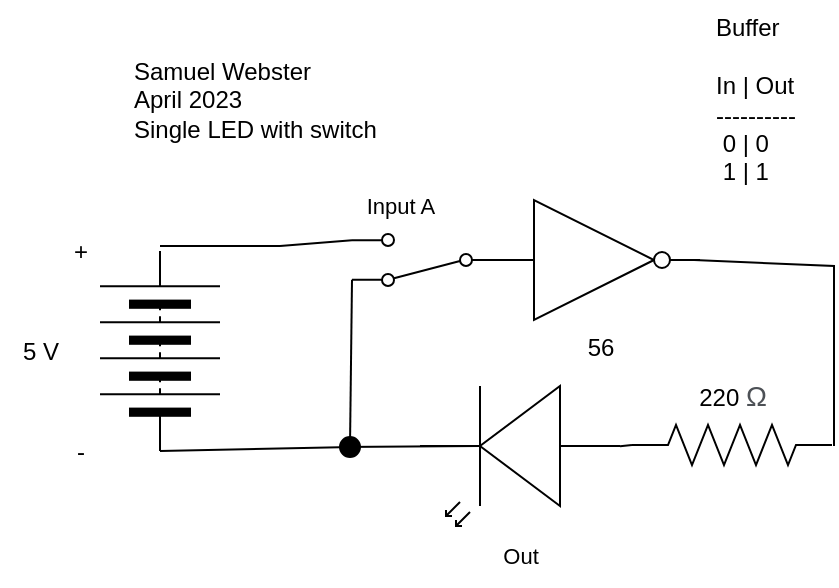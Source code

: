 <mxfile>
    <diagram id="b5PoYPhxwRY9seEpg1i3" name="Page-1">
        <mxGraphModel dx="912" dy="614" grid="1" gridSize="10" guides="1" tooltips="1" connect="1" arrows="1" fold="1" page="1" pageScale="1" pageWidth="827" pageHeight="1169" math="0" shadow="0">
            <root>
                <mxCell id="0"/>
                <mxCell id="1" parent="0"/>
                <mxCell id="12" style="edgeStyle=none;html=1;exitX=0;exitY=0.5;exitDx=0;exitDy=0;endArrow=none;endFill=0;startArrow=none;" parent="1" source="30" edge="1">
                    <mxGeometry relative="1" as="geometry">
                        <mxPoint x="320" y="330" as="targetPoint"/>
                    </mxGeometry>
                </mxCell>
                <mxCell id="2" value="" style="pointerEvents=1;verticalLabelPosition=bottom;shadow=0;dashed=0;align=center;html=1;verticalAlign=top;shape=mxgraph.electrical.miscellaneous.batteryStack;rotation=-90;" parent="1" vertex="1">
                    <mxGeometry x="110" y="252.5" width="100" height="60" as="geometry"/>
                </mxCell>
                <mxCell id="13" style="edgeStyle=none;html=1;endArrow=none;endFill=0;" parent="1" edge="1">
                    <mxGeometry relative="1" as="geometry">
                        <mxPoint x="497" y="280" as="targetPoint"/>
                        <mxPoint x="497" y="330" as="sourcePoint"/>
                    </mxGeometry>
                </mxCell>
                <mxCell id="3" value="" style="pointerEvents=1;verticalLabelPosition=bottom;shadow=0;dashed=0;align=center;html=1;verticalAlign=top;shape=mxgraph.electrical.resistors.resistor_2;rotation=0;" parent="1" vertex="1">
                    <mxGeometry x="396" y="319.5" width="100" height="20" as="geometry"/>
                </mxCell>
                <mxCell id="27" style="edgeStyle=none;html=1;exitX=0;exitY=0.57;exitDx=0;exitDy=0;exitPerimeter=0;entryX=0;entryY=0.5;entryDx=0;entryDy=0;entryPerimeter=0;endArrow=none;endFill=0;" parent="1" source="4" target="3" edge="1">
                    <mxGeometry relative="1" as="geometry"/>
                </mxCell>
                <mxCell id="4" value="" style="verticalLabelPosition=bottom;shadow=0;dashed=0;align=center;html=1;verticalAlign=top;shape=mxgraph.electrical.opto_electronics.led_2;pointerEvents=1;rotation=-180;" parent="1" vertex="1">
                    <mxGeometry x="290" y="300" width="100" height="70" as="geometry"/>
                </mxCell>
                <mxCell id="5" value="+" style="text;html=1;align=center;verticalAlign=middle;resizable=0;points=[];autosize=1;strokeColor=none;fillColor=none;" parent="1" vertex="1">
                    <mxGeometry x="105" y="217.5" width="30" height="30" as="geometry"/>
                </mxCell>
                <mxCell id="6" value="-" style="text;html=1;align=center;verticalAlign=middle;resizable=0;points=[];autosize=1;strokeColor=none;fillColor=none;" parent="1" vertex="1">
                    <mxGeometry x="105" y="317.5" width="30" height="30" as="geometry"/>
                </mxCell>
                <mxCell id="7" value="5 V" style="text;html=1;align=center;verticalAlign=middle;resizable=0;points=[];autosize=1;strokeColor=none;fillColor=none;" parent="1" vertex="1">
                    <mxGeometry x="80" y="267.5" width="40" height="30" as="geometry"/>
                </mxCell>
                <mxCell id="8" value="220&amp;nbsp;&lt;span style=&quot;color: rgb(77, 81, 86); font-family: arial, sans-serif; font-size: 14px; text-align: left; background-color: rgb(255, 255, 255);&quot;&gt;Ω&lt;/span&gt;" style="text;html=1;align=center;verticalAlign=middle;resizable=0;points=[];autosize=1;strokeColor=none;fillColor=none;" parent="1" vertex="1">
                    <mxGeometry x="416" y="289.5" width="60" height="30" as="geometry"/>
                </mxCell>
                <mxCell id="14" value="Samuel Webster&lt;br&gt;April 2023&lt;br&gt;Single LED with switch" style="text;html=1;align=left;verticalAlign=middle;resizable=0;points=[];autosize=1;strokeColor=none;fillColor=none;" parent="1" vertex="1">
                    <mxGeometry x="145" y="127" width="140" height="60" as="geometry"/>
                </mxCell>
                <mxCell id="15" value="Buffer&lt;br&gt;&lt;br&gt;In | Out&lt;br&gt;&lt;div style=&quot;&quot;&gt;&lt;span style=&quot;background-color: initial;&quot;&gt;----------&lt;/span&gt;&lt;/div&gt;&lt;div style=&quot;&quot;&gt;&lt;span style=&quot;background-color: initial;&quot;&gt;&amp;nbsp;0 | 0&lt;/span&gt;&lt;/div&gt;&lt;div style=&quot;&quot;&gt;&lt;span style=&quot;background-color: initial;&quot;&gt;&amp;nbsp;1 | 1&lt;/span&gt;&lt;/div&gt;" style="text;html=1;align=left;verticalAlign=middle;resizable=0;points=[];autosize=1;strokeColor=none;fillColor=none;" parent="1" vertex="1">
                    <mxGeometry x="436" y="107" width="60" height="100" as="geometry"/>
                </mxCell>
                <mxCell id="17" style="edgeStyle=none;html=1;endArrow=none;endFill=0;exitX=1;exitY=0.12;exitDx=0;exitDy=0;" parent="1" source="16" edge="1">
                    <mxGeometry relative="1" as="geometry">
                        <mxPoint x="255" y="330" as="targetPoint"/>
                        <mxPoint x="255" y="250" as="sourcePoint"/>
                    </mxGeometry>
                </mxCell>
                <mxCell id="21" style="edgeStyle=none;html=1;exitX=1;exitY=0.88;exitDx=0;exitDy=0;endArrow=none;endFill=0;" parent="1" source="16" edge="1">
                    <mxGeometry relative="1" as="geometry">
                        <mxPoint x="220" y="230" as="targetPoint"/>
                    </mxGeometry>
                </mxCell>
                <mxCell id="16" value="" style="shape=mxgraph.electrical.electro-mechanical.twoWaySwitch;aspect=fixed;elSwitchState=2;rotation=-180;" parent="1" vertex="1">
                    <mxGeometry x="256" y="224" width="75" height="26" as="geometry"/>
                </mxCell>
                <mxCell id="29" value="" style="edgeStyle=none;orthogonalLoop=1;jettySize=auto;html=1;endArrow=none;endFill=0;" edge="1" parent="1">
                    <mxGeometry width="100" relative="1" as="geometry">
                        <mxPoint x="220" y="230" as="sourcePoint"/>
                        <mxPoint x="160" y="230" as="targetPoint"/>
                        <Array as="points"/>
                    </mxGeometry>
                </mxCell>
                <mxCell id="31" value="" style="edgeStyle=none;html=1;exitX=0;exitY=0.5;exitDx=0;exitDy=0;endArrow=none;endFill=0;" edge="1" parent="1" source="2" target="30">
                    <mxGeometry relative="1" as="geometry">
                        <mxPoint x="320" y="330" as="targetPoint"/>
                        <mxPoint x="160" y="332.5" as="sourcePoint"/>
                    </mxGeometry>
                </mxCell>
                <mxCell id="30" value="" style="ellipse;whiteSpace=wrap;html=1;aspect=fixed;fillColor=#000000;" vertex="1" parent="1">
                    <mxGeometry x="250" y="325.5" width="10" height="10" as="geometry"/>
                </mxCell>
                <mxCell id="33" style="edgeStyle=none;html=1;exitX=1;exitY=0.5;exitDx=0;exitDy=0;exitPerimeter=0;rounded=0;endArrow=none;endFill=0;" edge="1" parent="1">
                    <mxGeometry relative="1" as="geometry">
                        <mxPoint x="497" y="280" as="targetPoint"/>
                        <mxPoint x="427" y="237" as="sourcePoint"/>
                        <Array as="points">
                            <mxPoint x="497" y="240"/>
                        </Array>
                    </mxGeometry>
                </mxCell>
                <mxCell id="32" value="56" style="verticalLabelPosition=bottom;shadow=0;dashed=0;align=center;html=1;verticalAlign=top;shape=mxgraph.electrical.logic_gates.inverter_2;fillColor=#FFFFFF;" vertex="1" parent="1">
                    <mxGeometry x="330" y="207" width="100" height="60" as="geometry"/>
                </mxCell>
                <mxCell id="36" value="Input A" style="text;html=1;align=center;verticalAlign=middle;resizable=0;points=[];autosize=1;strokeColor=none;fillColor=none;fontSize=11;fontFamily=Helvetica;fontColor=default;" vertex="1" parent="1">
                    <mxGeometry x="250" y="195" width="60" height="30" as="geometry"/>
                </mxCell>
                <mxCell id="38" value="Out" style="text;html=1;align=center;verticalAlign=middle;resizable=0;points=[];autosize=1;strokeColor=none;fillColor=none;fontSize=11;fontFamily=Helvetica;fontColor=default;" vertex="1" parent="1">
                    <mxGeometry x="320" y="370" width="40" height="30" as="geometry"/>
                </mxCell>
            </root>
        </mxGraphModel>
    </diagram>
</mxfile>